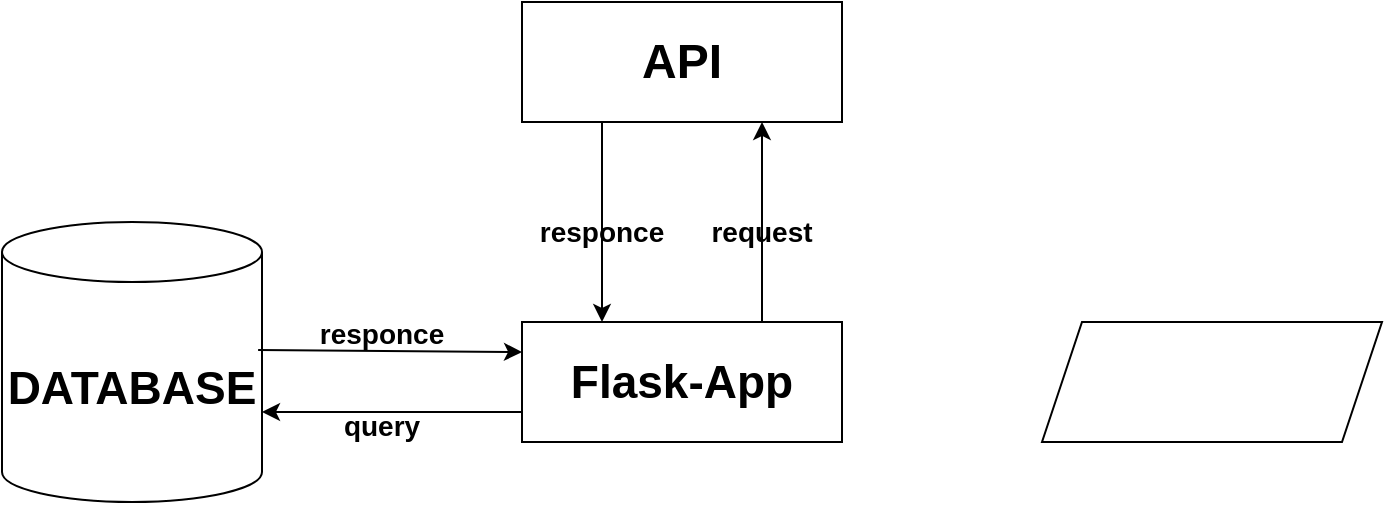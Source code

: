 <mxfile version="24.2.0" type="github">
  <diagram name="Page-1" id="29X9yQcGgdXP1ez2ROOn">
    <mxGraphModel dx="880" dy="449" grid="1" gridSize="10" guides="1" tooltips="1" connect="1" arrows="1" fold="1" page="1" pageScale="1" pageWidth="850" pageHeight="1100" math="0" shadow="0">
      <root>
        <mxCell id="0" />
        <mxCell id="1" parent="0" />
        <mxCell id="X0sqdMQ3XIA2bhM3Ga_q-1" value="&lt;b&gt;&lt;font style=&quot;font-size: 24px;&quot;&gt;API&lt;/font&gt;&lt;/b&gt;" style="rounded=0;whiteSpace=wrap;html=1;" vertex="1" parent="1">
          <mxGeometry x="360" y="80" width="160" height="60" as="geometry" />
        </mxCell>
        <mxCell id="X0sqdMQ3XIA2bhM3Ga_q-2" value="&lt;b&gt;&lt;font style=&quot;font-size: 23px;&quot;&gt;Flask-App&lt;/font&gt;&lt;/b&gt;" style="rounded=0;whiteSpace=wrap;html=1;" vertex="1" parent="1">
          <mxGeometry x="360" y="240" width="160" height="60" as="geometry" />
        </mxCell>
        <mxCell id="X0sqdMQ3XIA2bhM3Ga_q-3" value="" style="endArrow=classic;html=1;rounded=0;exitX=0.75;exitY=0;exitDx=0;exitDy=0;entryX=0.75;entryY=1;entryDx=0;entryDy=0;" edge="1" parent="1" source="X0sqdMQ3XIA2bhM3Ga_q-2" target="X0sqdMQ3XIA2bhM3Ga_q-1">
          <mxGeometry width="50" height="50" relative="1" as="geometry">
            <mxPoint x="450" y="240" as="sourcePoint" />
            <mxPoint x="460" y="150" as="targetPoint" />
          </mxGeometry>
        </mxCell>
        <mxCell id="X0sqdMQ3XIA2bhM3Ga_q-4" value="" style="endArrow=classic;html=1;rounded=0;exitX=0.25;exitY=1;exitDx=0;exitDy=0;entryX=0.25;entryY=0;entryDx=0;entryDy=0;" edge="1" parent="1" source="X0sqdMQ3XIA2bhM3Ga_q-1" target="X0sqdMQ3XIA2bhM3Ga_q-2">
          <mxGeometry width="50" height="50" relative="1" as="geometry">
            <mxPoint x="430" y="240" as="sourcePoint" />
            <mxPoint x="480" y="190" as="targetPoint" />
          </mxGeometry>
        </mxCell>
        <mxCell id="X0sqdMQ3XIA2bhM3Ga_q-5" value="request" style="text;html=1;align=center;verticalAlign=middle;whiteSpace=wrap;rounded=0;fontStyle=1;fontSize=14;textShadow=0;" vertex="1" parent="1">
          <mxGeometry x="450" y="180" width="60" height="30" as="geometry" />
        </mxCell>
        <mxCell id="X0sqdMQ3XIA2bhM3Ga_q-6" value="responce" style="text;html=1;align=center;verticalAlign=middle;whiteSpace=wrap;rounded=0;fontStyle=1;fontSize=14;textShadow=0;" vertex="1" parent="1">
          <mxGeometry x="370" y="180" width="60" height="30" as="geometry" />
        </mxCell>
        <mxCell id="X0sqdMQ3XIA2bhM3Ga_q-11" value="" style="shape=parallelogram;perimeter=parallelogramPerimeter;whiteSpace=wrap;html=1;fixedSize=1;" vertex="1" parent="1">
          <mxGeometry x="620" y="240" width="170" height="60" as="geometry" />
        </mxCell>
        <mxCell id="X0sqdMQ3XIA2bhM3Ga_q-12" value="&lt;b&gt;&lt;font style=&quot;font-size: 23px;&quot;&gt;DATABASE&lt;/font&gt;&lt;/b&gt;" style="shape=cylinder3;whiteSpace=wrap;html=1;boundedLbl=1;backgroundOutline=1;size=15;" vertex="1" parent="1">
          <mxGeometry x="100" y="190" width="130" height="140" as="geometry" />
        </mxCell>
        <mxCell id="X0sqdMQ3XIA2bhM3Ga_q-13" value="" style="endArrow=classic;html=1;rounded=0;entryX=0;entryY=0.25;entryDx=0;entryDy=0;exitX=0.985;exitY=0.457;exitDx=0;exitDy=0;exitPerimeter=0;" edge="1" parent="1" source="X0sqdMQ3XIA2bhM3Ga_q-12" target="X0sqdMQ3XIA2bhM3Ga_q-2">
          <mxGeometry width="50" height="50" relative="1" as="geometry">
            <mxPoint x="270" y="250" as="sourcePoint" />
            <mxPoint x="320" y="200" as="targetPoint" />
          </mxGeometry>
        </mxCell>
        <mxCell id="X0sqdMQ3XIA2bhM3Ga_q-14" value="" style="endArrow=classic;html=1;rounded=0;exitX=0;exitY=0.75;exitDx=0;exitDy=0;" edge="1" parent="1" source="X0sqdMQ3XIA2bhM3Ga_q-2">
          <mxGeometry width="50" height="50" relative="1" as="geometry">
            <mxPoint x="200" y="320" as="sourcePoint" />
            <mxPoint x="230" y="285" as="targetPoint" />
          </mxGeometry>
        </mxCell>
        <mxCell id="X0sqdMQ3XIA2bhM3Ga_q-15" value="responce" style="text;html=1;align=center;verticalAlign=middle;whiteSpace=wrap;rounded=0;fontStyle=1;fontSize=14;textShadow=0;" vertex="1" parent="1">
          <mxGeometry x="260" y="231" width="60" height="30" as="geometry" />
        </mxCell>
        <mxCell id="X0sqdMQ3XIA2bhM3Ga_q-16" value="query" style="text;html=1;align=center;verticalAlign=middle;whiteSpace=wrap;rounded=0;fontStyle=1;fontSize=14;textShadow=0;" vertex="1" parent="1">
          <mxGeometry x="260" y="277" width="60" height="30" as="geometry" />
        </mxCell>
      </root>
    </mxGraphModel>
  </diagram>
</mxfile>
